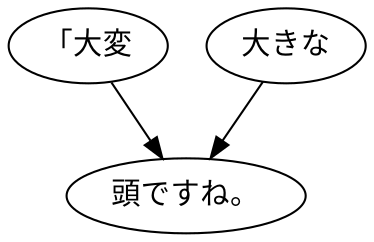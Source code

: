 digraph graph7502 {
	node0 [label="「大変"];
	node1 [label="大きな"];
	node2 [label="頭ですね。"];
	node0 -> node2;
	node1 -> node2;
}
